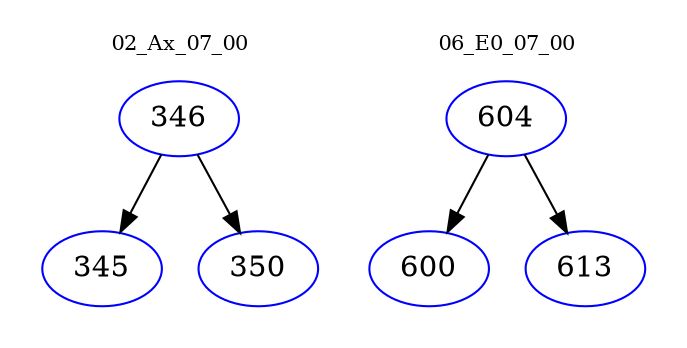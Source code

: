 digraph{
subgraph cluster_0 {
color = white
label = "02_Ax_07_00";
fontsize=10;
T0_346 [label="346", color="blue"]
T0_346 -> T0_345 [color="black"]
T0_345 [label="345", color="blue"]
T0_346 -> T0_350 [color="black"]
T0_350 [label="350", color="blue"]
}
subgraph cluster_1 {
color = white
label = "06_E0_07_00";
fontsize=10;
T1_604 [label="604", color="blue"]
T1_604 -> T1_600 [color="black"]
T1_600 [label="600", color="blue"]
T1_604 -> T1_613 [color="black"]
T1_613 [label="613", color="blue"]
}
}

